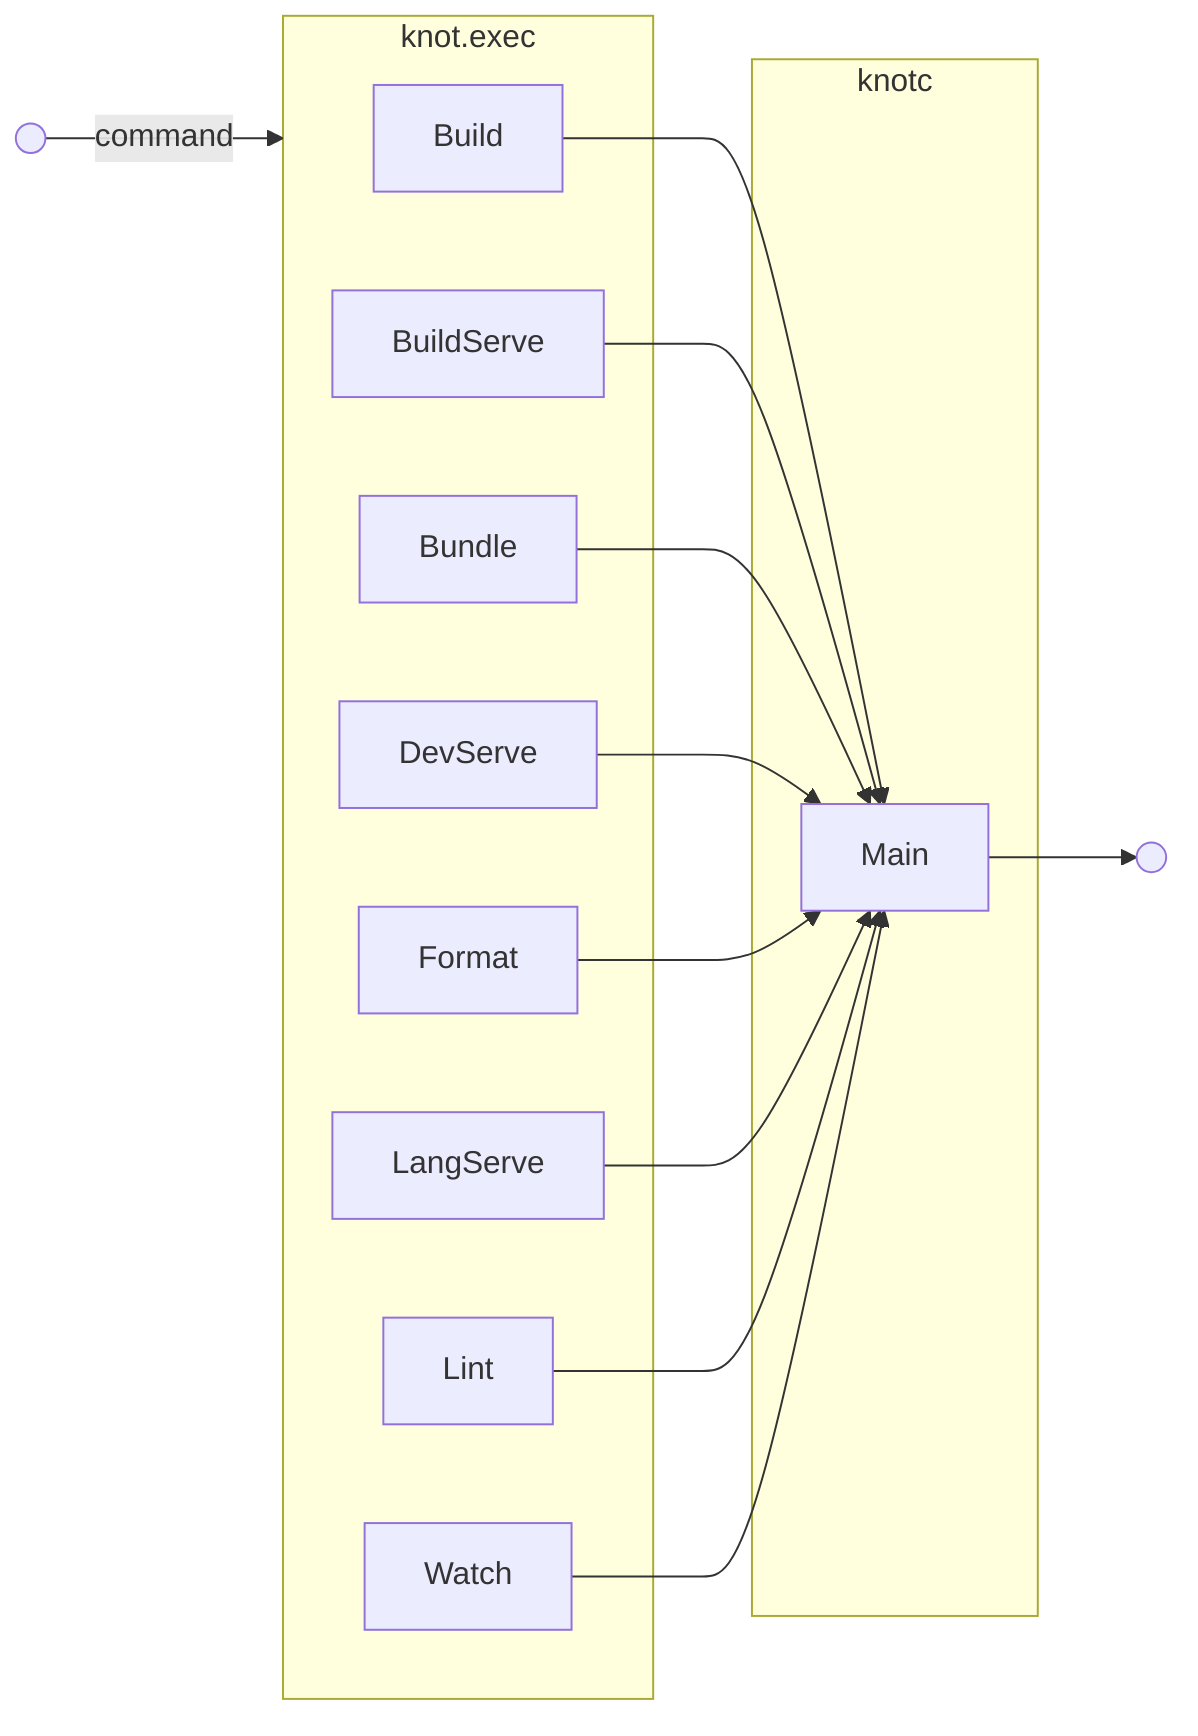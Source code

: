 flowchart LR
  in(( ))
  out(( ))

  subgraph knot.exec
    Build
    BuildServe
    Bundle
    DevServe
    Format
    Lint
    LangServe
    Watch
  end

  subgraph knotc
    Main
  end

  in --> |command| knot.exec

  Build --> Main
  BuildServe --> Main
  Bundle --> Main
  DevServe --> Main
  Format --> Main
  LangServe --> Main
  Lint --> Main
  Watch --> Main

  Main --> out